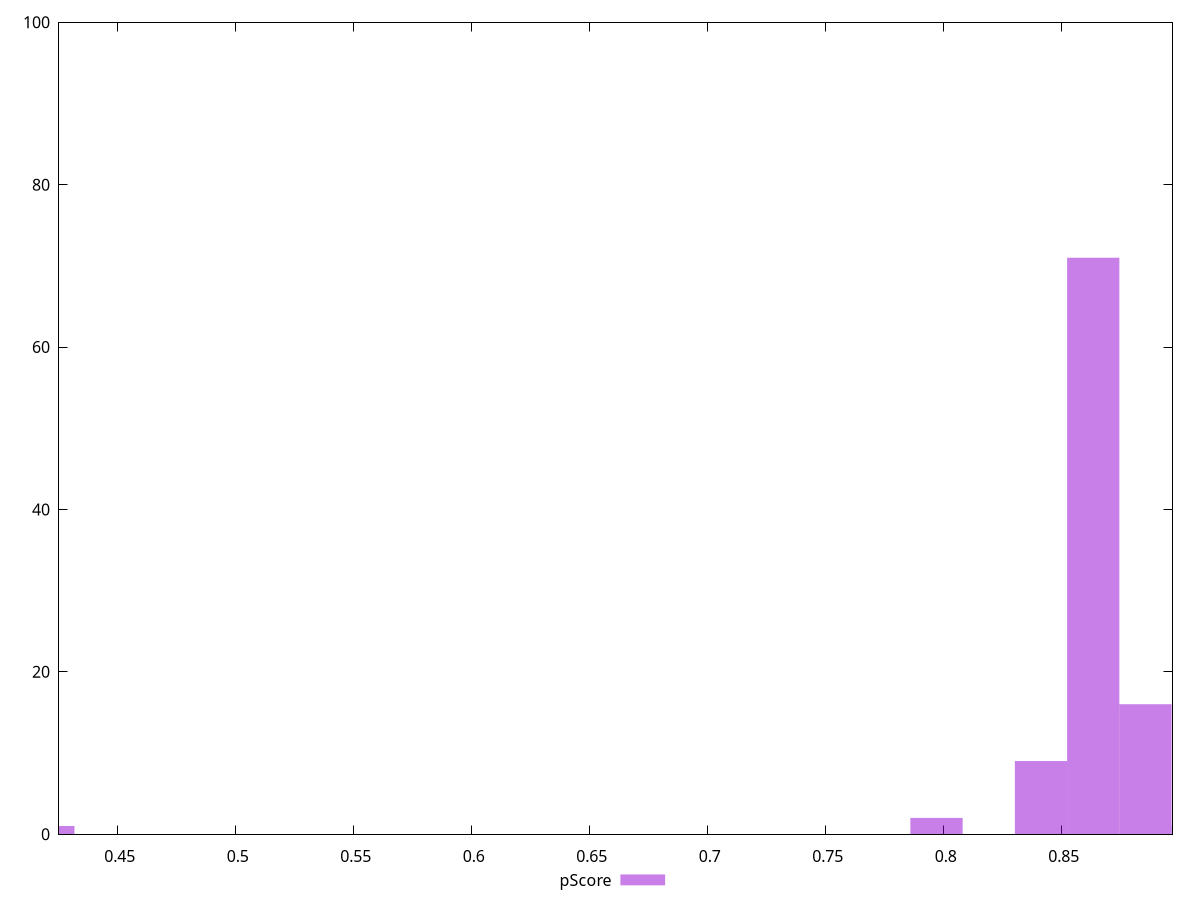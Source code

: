 reset

$pScore <<EOF
0.4206176274589895 1
0.8633730247842416 71
0.841235254917979 9
0.7969597151854537 2
0.8855107946505042 16
0.9076485645167668 1
EOF

set key outside below
set boxwidth 0.022137769866262605
set xrange [0.4251405090920818:0.8969614961181573]
set yrange [0:100]
set trange [0:100]
set style fill transparent solid 0.5 noborder
set terminal svg size 640, 490 enhanced background rgb 'white'
set output "report_00009_2021-02-08T22-37-41.559Z/first-meaningful-paint/samples/pages+cached/pScore/histogram.svg"

plot $pScore title "pScore" with boxes

reset
